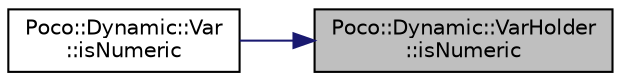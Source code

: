 digraph "Poco::Dynamic::VarHolder::isNumeric"
{
 // LATEX_PDF_SIZE
  edge [fontname="Helvetica",fontsize="10",labelfontname="Helvetica",labelfontsize="10"];
  node [fontname="Helvetica",fontsize="10",shape=record];
  rankdir="RL";
  Node1 [label="Poco::Dynamic::VarHolder\l::isNumeric",height=0.2,width=0.4,color="black", fillcolor="grey75", style="filled", fontcolor="black",tooltip=" "];
  Node1 -> Node2 [dir="back",color="midnightblue",fontsize="10",style="solid"];
  Node2 [label="Poco::Dynamic::Var\l::isNumeric",height=0.2,width=0.4,color="black", fillcolor="white", style="filled",URL="$classPoco_1_1Dynamic_1_1Var.html#a71973bac5a328b01fdd96fa27262b53a",tooltip="Returns true if stored value is signed."];
}
